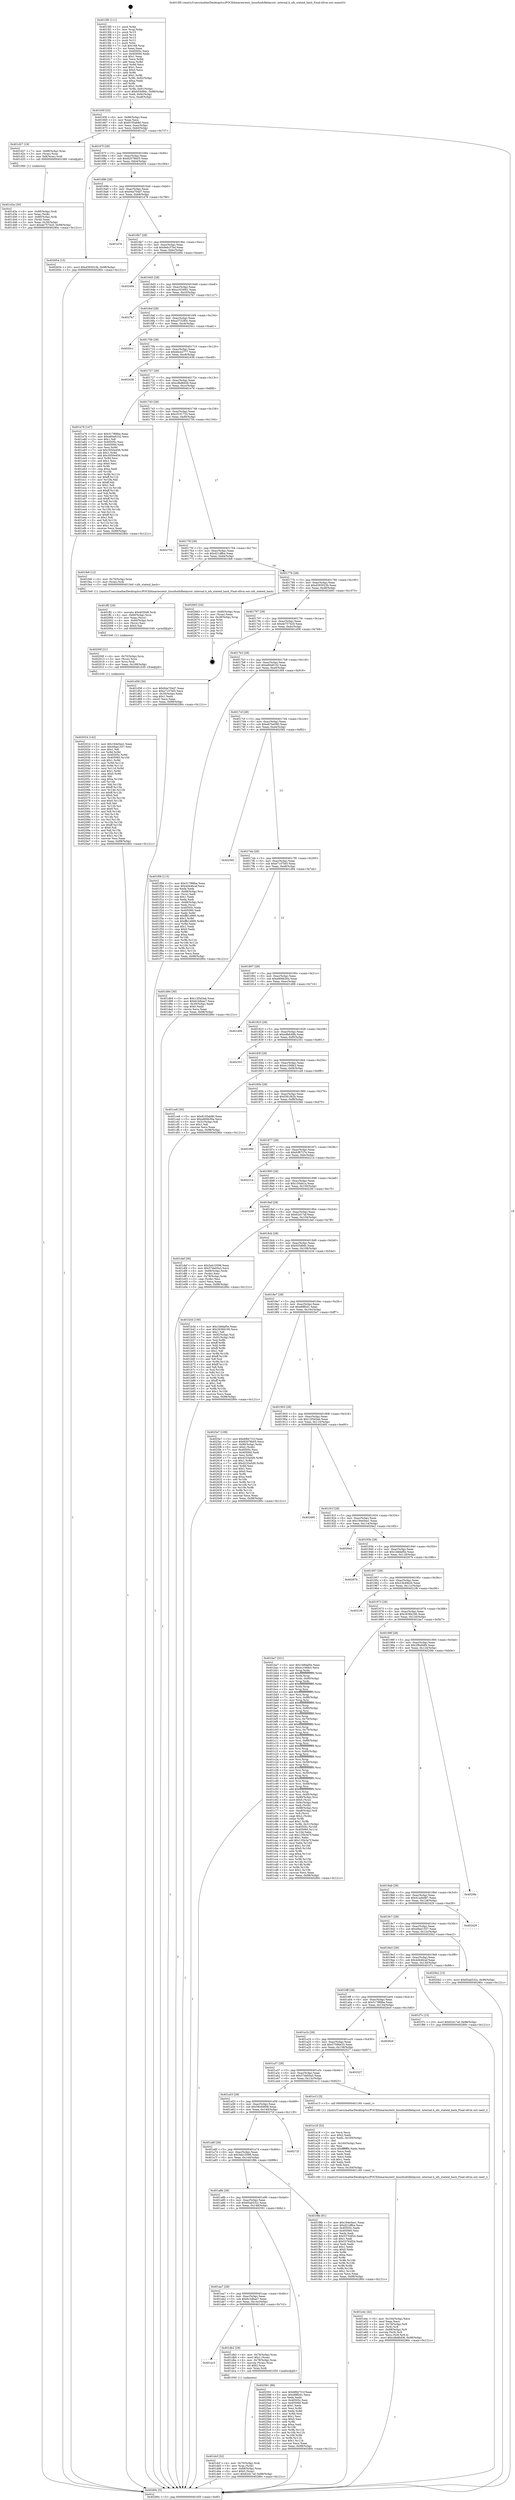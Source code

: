 digraph "0x4015f0" {
  label = "0x4015f0 (/mnt/c/Users/mathe/Desktop/tcc/POCII/binaries/extr_linuxfsnfsfilelayout..internal.h_nfs_stateid_hash_Final-ollvm.out::main(0))"
  labelloc = "t"
  node[shape=record]

  Entry [label="",width=0.3,height=0.3,shape=circle,fillcolor=black,style=filled]
  "0x40165f" [label="{
     0x40165f [32]\l
     | [instrs]\l
     &nbsp;&nbsp;0x40165f \<+6\>: mov -0x98(%rbp),%eax\l
     &nbsp;&nbsp;0x401665 \<+2\>: mov %eax,%ecx\l
     &nbsp;&nbsp;0x401667 \<+6\>: sub $0x8105ab80,%ecx\l
     &nbsp;&nbsp;0x40166d \<+6\>: mov %eax,-0xac(%rbp)\l
     &nbsp;&nbsp;0x401673 \<+6\>: mov %ecx,-0xb0(%rbp)\l
     &nbsp;&nbsp;0x401679 \<+6\>: je 0000000000401d27 \<main+0x737\>\l
  }"]
  "0x401d27" [label="{
     0x401d27 [19]\l
     | [instrs]\l
     &nbsp;&nbsp;0x401d27 \<+7\>: mov -0x88(%rbp),%rax\l
     &nbsp;&nbsp;0x401d2e \<+3\>: mov (%rax),%rax\l
     &nbsp;&nbsp;0x401d31 \<+4\>: mov 0x8(%rax),%rdi\l
     &nbsp;&nbsp;0x401d35 \<+5\>: call 0000000000401060 \<atoi@plt\>\l
     | [calls]\l
     &nbsp;&nbsp;0x401060 \{1\} (unknown)\l
  }"]
  "0x40167f" [label="{
     0x40167f [28]\l
     | [instrs]\l
     &nbsp;&nbsp;0x40167f \<+5\>: jmp 0000000000401684 \<main+0x94\>\l
     &nbsp;&nbsp;0x401684 \<+6\>: mov -0xac(%rbp),%eax\l
     &nbsp;&nbsp;0x40168a \<+5\>: sub $0x82076b05,%eax\l
     &nbsp;&nbsp;0x40168f \<+6\>: mov %eax,-0xb4(%rbp)\l
     &nbsp;&nbsp;0x401695 \<+6\>: je 0000000000402654 \<main+0x1064\>\l
  }"]
  Exit [label="",width=0.3,height=0.3,shape=circle,fillcolor=black,style=filled,peripheries=2]
  "0x402654" [label="{
     0x402654 [15]\l
     | [instrs]\l
     &nbsp;&nbsp;0x402654 \<+10\>: movl $0xd393023b,-0x98(%rbp)\l
     &nbsp;&nbsp;0x40265e \<+5\>: jmp 000000000040280c \<main+0x121c\>\l
  }"]
  "0x40169b" [label="{
     0x40169b [28]\l
     | [instrs]\l
     &nbsp;&nbsp;0x40169b \<+5\>: jmp 00000000004016a0 \<main+0xb0\>\l
     &nbsp;&nbsp;0x4016a0 \<+6\>: mov -0xac(%rbp),%eax\l
     &nbsp;&nbsp;0x4016a6 \<+5\>: sub $0x94a704d7,%eax\l
     &nbsp;&nbsp;0x4016ab \<+6\>: mov %eax,-0xb8(%rbp)\l
     &nbsp;&nbsp;0x4016b1 \<+6\>: je 0000000000401d76 \<main+0x786\>\l
  }"]
  "0x402024" [label="{
     0x402024 [142]\l
     | [instrs]\l
     &nbsp;&nbsp;0x402024 \<+5\>: mov $0x194e5ee1,%eax\l
     &nbsp;&nbsp;0x402029 \<+5\>: mov $0x49ae1557,%esi\l
     &nbsp;&nbsp;0x40202e \<+2\>: mov $0x1,%dl\l
     &nbsp;&nbsp;0x402030 \<+3\>: xor %r8d,%r8d\l
     &nbsp;&nbsp;0x402033 \<+8\>: mov 0x40505c,%r9d\l
     &nbsp;&nbsp;0x40203b \<+8\>: mov 0x405060,%r10d\l
     &nbsp;&nbsp;0x402043 \<+4\>: sub $0x1,%r8d\l
     &nbsp;&nbsp;0x402047 \<+3\>: mov %r9d,%r11d\l
     &nbsp;&nbsp;0x40204a \<+3\>: add %r8d,%r11d\l
     &nbsp;&nbsp;0x40204d \<+4\>: imul %r11d,%r9d\l
     &nbsp;&nbsp;0x402051 \<+4\>: and $0x1,%r9d\l
     &nbsp;&nbsp;0x402055 \<+4\>: cmp $0x0,%r9d\l
     &nbsp;&nbsp;0x402059 \<+3\>: sete %bl\l
     &nbsp;&nbsp;0x40205c \<+4\>: cmp $0xa,%r10d\l
     &nbsp;&nbsp;0x402060 \<+4\>: setl %r14b\l
     &nbsp;&nbsp;0x402064 \<+3\>: mov %bl,%r15b\l
     &nbsp;&nbsp;0x402067 \<+4\>: xor $0xff,%r15b\l
     &nbsp;&nbsp;0x40206b \<+3\>: mov %r14b,%r12b\l
     &nbsp;&nbsp;0x40206e \<+4\>: xor $0xff,%r12b\l
     &nbsp;&nbsp;0x402072 \<+3\>: xor $0x0,%dl\l
     &nbsp;&nbsp;0x402075 \<+3\>: mov %r15b,%r13b\l
     &nbsp;&nbsp;0x402078 \<+4\>: and $0x0,%r13b\l
     &nbsp;&nbsp;0x40207c \<+2\>: and %dl,%bl\l
     &nbsp;&nbsp;0x40207e \<+3\>: mov %r12b,%cl\l
     &nbsp;&nbsp;0x402081 \<+3\>: and $0x0,%cl\l
     &nbsp;&nbsp;0x402084 \<+3\>: and %dl,%r14b\l
     &nbsp;&nbsp;0x402087 \<+3\>: or %bl,%r13b\l
     &nbsp;&nbsp;0x40208a \<+3\>: or %r14b,%cl\l
     &nbsp;&nbsp;0x40208d \<+3\>: xor %cl,%r13b\l
     &nbsp;&nbsp;0x402090 \<+3\>: or %r12b,%r15b\l
     &nbsp;&nbsp;0x402093 \<+4\>: xor $0xff,%r15b\l
     &nbsp;&nbsp;0x402097 \<+3\>: or $0x0,%dl\l
     &nbsp;&nbsp;0x40209a \<+3\>: and %dl,%r15b\l
     &nbsp;&nbsp;0x40209d \<+3\>: or %r15b,%r13b\l
     &nbsp;&nbsp;0x4020a0 \<+4\>: test $0x1,%r13b\l
     &nbsp;&nbsp;0x4020a4 \<+3\>: cmovne %esi,%eax\l
     &nbsp;&nbsp;0x4020a7 \<+6\>: mov %eax,-0x98(%rbp)\l
     &nbsp;&nbsp;0x4020ad \<+5\>: jmp 000000000040280c \<main+0x121c\>\l
  }"]
  "0x401d76" [label="{
     0x401d76\l
  }", style=dashed]
  "0x4016b7" [label="{
     0x4016b7 [28]\l
     | [instrs]\l
     &nbsp;&nbsp;0x4016b7 \<+5\>: jmp 00000000004016bc \<main+0xcc\>\l
     &nbsp;&nbsp;0x4016bc \<+6\>: mov -0xac(%rbp),%eax\l
     &nbsp;&nbsp;0x4016c2 \<+5\>: sub $0x9efc37bd,%eax\l
     &nbsp;&nbsp;0x4016c7 \<+6\>: mov %eax,-0xbc(%rbp)\l
     &nbsp;&nbsp;0x4016cd \<+6\>: je 0000000000402494 \<main+0xea4\>\l
  }"]
  "0x40200f" [label="{
     0x40200f [21]\l
     | [instrs]\l
     &nbsp;&nbsp;0x40200f \<+4\>: mov -0x70(%rbp),%rcx\l
     &nbsp;&nbsp;0x402013 \<+3\>: mov (%rcx),%rcx\l
     &nbsp;&nbsp;0x402016 \<+3\>: mov %rcx,%rdi\l
     &nbsp;&nbsp;0x402019 \<+6\>: mov %eax,-0x168(%rbp)\l
     &nbsp;&nbsp;0x40201f \<+5\>: call 0000000000401030 \<free@plt\>\l
     | [calls]\l
     &nbsp;&nbsp;0x401030 \{1\} (unknown)\l
  }"]
  "0x402494" [label="{
     0x402494\l
  }", style=dashed]
  "0x4016d3" [label="{
     0x4016d3 [28]\l
     | [instrs]\l
     &nbsp;&nbsp;0x4016d3 \<+5\>: jmp 00000000004016d8 \<main+0xe8\>\l
     &nbsp;&nbsp;0x4016d8 \<+6\>: mov -0xac(%rbp),%eax\l
     &nbsp;&nbsp;0x4016de \<+5\>: sub $0xa1634fd1,%eax\l
     &nbsp;&nbsp;0x4016e3 \<+6\>: mov %eax,-0xc0(%rbp)\l
     &nbsp;&nbsp;0x4016e9 \<+6\>: je 00000000004027b7 \<main+0x11c7\>\l
  }"]
  "0x401ff2" [label="{
     0x401ff2 [29]\l
     | [instrs]\l
     &nbsp;&nbsp;0x401ff2 \<+10\>: movabs $0x4030d6,%rdi\l
     &nbsp;&nbsp;0x401ffc \<+4\>: mov -0x60(%rbp),%rcx\l
     &nbsp;&nbsp;0x402000 \<+2\>: mov %eax,(%rcx)\l
     &nbsp;&nbsp;0x402002 \<+4\>: mov -0x60(%rbp),%rcx\l
     &nbsp;&nbsp;0x402006 \<+2\>: mov (%rcx),%esi\l
     &nbsp;&nbsp;0x402008 \<+2\>: mov $0x0,%al\l
     &nbsp;&nbsp;0x40200a \<+5\>: call 0000000000401040 \<printf@plt\>\l
     | [calls]\l
     &nbsp;&nbsp;0x401040 \{1\} (unknown)\l
  }"]
  "0x4027b7" [label="{
     0x4027b7\l
  }", style=dashed]
  "0x4016ef" [label="{
     0x4016ef [28]\l
     | [instrs]\l
     &nbsp;&nbsp;0x4016ef \<+5\>: jmp 00000000004016f4 \<main+0x104\>\l
     &nbsp;&nbsp;0x4016f4 \<+6\>: mov -0xac(%rbp),%eax\l
     &nbsp;&nbsp;0x4016fa \<+5\>: sub $0xa372285c,%eax\l
     &nbsp;&nbsp;0x4016ff \<+6\>: mov %eax,-0xc4(%rbp)\l
     &nbsp;&nbsp;0x401705 \<+6\>: je 00000000004020c1 \<main+0xad1\>\l
  }"]
  "0x401e4c" [label="{
     0x401e4c [42]\l
     | [instrs]\l
     &nbsp;&nbsp;0x401e4c \<+6\>: mov -0x164(%rbp),%ecx\l
     &nbsp;&nbsp;0x401e52 \<+3\>: imul %eax,%ecx\l
     &nbsp;&nbsp;0x401e55 \<+4\>: mov -0x70(%rbp),%r8\l
     &nbsp;&nbsp;0x401e59 \<+3\>: mov (%r8),%r8\l
     &nbsp;&nbsp;0x401e5c \<+4\>: mov -0x68(%rbp),%r9\l
     &nbsp;&nbsp;0x401e60 \<+3\>: movslq (%r9),%r9\l
     &nbsp;&nbsp;0x401e63 \<+4\>: mov %ecx,(%r8,%r9,4)\l
     &nbsp;&nbsp;0x401e67 \<+10\>: movl $0xcdbd6d36,-0x98(%rbp)\l
     &nbsp;&nbsp;0x401e71 \<+5\>: jmp 000000000040280c \<main+0x121c\>\l
  }"]
  "0x4020c1" [label="{
     0x4020c1\l
  }", style=dashed]
  "0x40170b" [label="{
     0x40170b [28]\l
     | [instrs]\l
     &nbsp;&nbsp;0x40170b \<+5\>: jmp 0000000000401710 \<main+0x120\>\l
     &nbsp;&nbsp;0x401710 \<+6\>: mov -0xac(%rbp),%eax\l
     &nbsp;&nbsp;0x401716 \<+5\>: sub $0xbbce2777,%eax\l
     &nbsp;&nbsp;0x40171b \<+6\>: mov %eax,-0xc8(%rbp)\l
     &nbsp;&nbsp;0x401721 \<+6\>: je 0000000000402438 \<main+0xe48\>\l
  }"]
  "0x401e18" [label="{
     0x401e18 [52]\l
     | [instrs]\l
     &nbsp;&nbsp;0x401e18 \<+2\>: xor %ecx,%ecx\l
     &nbsp;&nbsp;0x401e1a \<+5\>: mov $0x2,%edx\l
     &nbsp;&nbsp;0x401e1f \<+6\>: mov %edx,-0x160(%rbp)\l
     &nbsp;&nbsp;0x401e25 \<+1\>: cltd\l
     &nbsp;&nbsp;0x401e26 \<+6\>: mov -0x160(%rbp),%esi\l
     &nbsp;&nbsp;0x401e2c \<+2\>: idiv %esi\l
     &nbsp;&nbsp;0x401e2e \<+6\>: imul $0xfffffffe,%edx,%edx\l
     &nbsp;&nbsp;0x401e34 \<+2\>: mov %ecx,%edi\l
     &nbsp;&nbsp;0x401e36 \<+2\>: sub %edx,%edi\l
     &nbsp;&nbsp;0x401e38 \<+2\>: mov %ecx,%edx\l
     &nbsp;&nbsp;0x401e3a \<+3\>: sub $0x1,%edx\l
     &nbsp;&nbsp;0x401e3d \<+2\>: add %edx,%edi\l
     &nbsp;&nbsp;0x401e3f \<+2\>: sub %edi,%ecx\l
     &nbsp;&nbsp;0x401e41 \<+6\>: mov %ecx,-0x164(%rbp)\l
     &nbsp;&nbsp;0x401e47 \<+5\>: call 0000000000401160 \<next_i\>\l
     | [calls]\l
     &nbsp;&nbsp;0x401160 \{1\} (/mnt/c/Users/mathe/Desktop/tcc/POCII/binaries/extr_linuxfsnfsfilelayout..internal.h_nfs_stateid_hash_Final-ollvm.out::next_i)\l
  }"]
  "0x402438" [label="{
     0x402438\l
  }", style=dashed]
  "0x401727" [label="{
     0x401727 [28]\l
     | [instrs]\l
     &nbsp;&nbsp;0x401727 \<+5\>: jmp 000000000040172c \<main+0x13c\>\l
     &nbsp;&nbsp;0x40172c \<+6\>: mov -0xac(%rbp),%eax\l
     &nbsp;&nbsp;0x401732 \<+5\>: sub $0xcdbd6d36,%eax\l
     &nbsp;&nbsp;0x401737 \<+6\>: mov %eax,-0xcc(%rbp)\l
     &nbsp;&nbsp;0x40173d \<+6\>: je 0000000000401e76 \<main+0x886\>\l
  }"]
  "0x401dcf" [label="{
     0x401dcf [32]\l
     | [instrs]\l
     &nbsp;&nbsp;0x401dcf \<+4\>: mov -0x70(%rbp),%rdi\l
     &nbsp;&nbsp;0x401dd3 \<+3\>: mov %rax,(%rdi)\l
     &nbsp;&nbsp;0x401dd6 \<+4\>: mov -0x68(%rbp),%rax\l
     &nbsp;&nbsp;0x401dda \<+6\>: movl $0x0,(%rax)\l
     &nbsp;&nbsp;0x401de0 \<+10\>: movl $0x62d17af,-0x98(%rbp)\l
     &nbsp;&nbsp;0x401dea \<+5\>: jmp 000000000040280c \<main+0x121c\>\l
  }"]
  "0x401e76" [label="{
     0x401e76 [147]\l
     | [instrs]\l
     &nbsp;&nbsp;0x401e76 \<+5\>: mov $0x517f88be,%eax\l
     &nbsp;&nbsp;0x401e7b \<+5\>: mov $0xe60a8102,%ecx\l
     &nbsp;&nbsp;0x401e80 \<+2\>: mov $0x1,%dl\l
     &nbsp;&nbsp;0x401e82 \<+7\>: mov 0x40505c,%esi\l
     &nbsp;&nbsp;0x401e89 \<+7\>: mov 0x405060,%edi\l
     &nbsp;&nbsp;0x401e90 \<+3\>: mov %esi,%r8d\l
     &nbsp;&nbsp;0x401e93 \<+7\>: sub $0x3050e456,%r8d\l
     &nbsp;&nbsp;0x401e9a \<+4\>: sub $0x1,%r8d\l
     &nbsp;&nbsp;0x401e9e \<+7\>: add $0x3050e456,%r8d\l
     &nbsp;&nbsp;0x401ea5 \<+4\>: imul %r8d,%esi\l
     &nbsp;&nbsp;0x401ea9 \<+3\>: and $0x1,%esi\l
     &nbsp;&nbsp;0x401eac \<+3\>: cmp $0x0,%esi\l
     &nbsp;&nbsp;0x401eaf \<+4\>: sete %r9b\l
     &nbsp;&nbsp;0x401eb3 \<+3\>: cmp $0xa,%edi\l
     &nbsp;&nbsp;0x401eb6 \<+4\>: setl %r10b\l
     &nbsp;&nbsp;0x401eba \<+3\>: mov %r9b,%r11b\l
     &nbsp;&nbsp;0x401ebd \<+4\>: xor $0xff,%r11b\l
     &nbsp;&nbsp;0x401ec1 \<+3\>: mov %r10b,%bl\l
     &nbsp;&nbsp;0x401ec4 \<+3\>: xor $0xff,%bl\l
     &nbsp;&nbsp;0x401ec7 \<+3\>: xor $0x1,%dl\l
     &nbsp;&nbsp;0x401eca \<+3\>: mov %r11b,%r14b\l
     &nbsp;&nbsp;0x401ecd \<+4\>: and $0xff,%r14b\l
     &nbsp;&nbsp;0x401ed1 \<+3\>: and %dl,%r9b\l
     &nbsp;&nbsp;0x401ed4 \<+3\>: mov %bl,%r15b\l
     &nbsp;&nbsp;0x401ed7 \<+4\>: and $0xff,%r15b\l
     &nbsp;&nbsp;0x401edb \<+3\>: and %dl,%r10b\l
     &nbsp;&nbsp;0x401ede \<+3\>: or %r9b,%r14b\l
     &nbsp;&nbsp;0x401ee1 \<+3\>: or %r10b,%r15b\l
     &nbsp;&nbsp;0x401ee4 \<+3\>: xor %r15b,%r14b\l
     &nbsp;&nbsp;0x401ee7 \<+3\>: or %bl,%r11b\l
     &nbsp;&nbsp;0x401eea \<+4\>: xor $0xff,%r11b\l
     &nbsp;&nbsp;0x401eee \<+3\>: or $0x1,%dl\l
     &nbsp;&nbsp;0x401ef1 \<+3\>: and %dl,%r11b\l
     &nbsp;&nbsp;0x401ef4 \<+3\>: or %r11b,%r14b\l
     &nbsp;&nbsp;0x401ef7 \<+4\>: test $0x1,%r14b\l
     &nbsp;&nbsp;0x401efb \<+3\>: cmovne %ecx,%eax\l
     &nbsp;&nbsp;0x401efe \<+6\>: mov %eax,-0x98(%rbp)\l
     &nbsp;&nbsp;0x401f04 \<+5\>: jmp 000000000040280c \<main+0x121c\>\l
  }"]
  "0x401743" [label="{
     0x401743 [28]\l
     | [instrs]\l
     &nbsp;&nbsp;0x401743 \<+5\>: jmp 0000000000401748 \<main+0x158\>\l
     &nbsp;&nbsp;0x401748 \<+6\>: mov -0xac(%rbp),%eax\l
     &nbsp;&nbsp;0x40174e \<+5\>: sub $0xcf191733,%eax\l
     &nbsp;&nbsp;0x401753 \<+6\>: mov %eax,-0xd0(%rbp)\l
     &nbsp;&nbsp;0x401759 \<+6\>: je 0000000000402754 \<main+0x1164\>\l
  }"]
  "0x401ac3" [label="{
     0x401ac3\l
  }", style=dashed]
  "0x402754" [label="{
     0x402754\l
  }", style=dashed]
  "0x40175f" [label="{
     0x40175f [28]\l
     | [instrs]\l
     &nbsp;&nbsp;0x40175f \<+5\>: jmp 0000000000401764 \<main+0x174\>\l
     &nbsp;&nbsp;0x401764 \<+6\>: mov -0xac(%rbp),%eax\l
     &nbsp;&nbsp;0x40176a \<+5\>: sub $0xd21dffce,%eax\l
     &nbsp;&nbsp;0x40176f \<+6\>: mov %eax,-0xd4(%rbp)\l
     &nbsp;&nbsp;0x401775 \<+6\>: je 0000000000401fe6 \<main+0x9f6\>\l
  }"]
  "0x401db2" [label="{
     0x401db2 [29]\l
     | [instrs]\l
     &nbsp;&nbsp;0x401db2 \<+4\>: mov -0x78(%rbp),%rax\l
     &nbsp;&nbsp;0x401db6 \<+6\>: movl $0x1,(%rax)\l
     &nbsp;&nbsp;0x401dbc \<+4\>: mov -0x78(%rbp),%rax\l
     &nbsp;&nbsp;0x401dc0 \<+3\>: movslq (%rax),%rax\l
     &nbsp;&nbsp;0x401dc3 \<+4\>: shl $0x2,%rax\l
     &nbsp;&nbsp;0x401dc7 \<+3\>: mov %rax,%rdi\l
     &nbsp;&nbsp;0x401dca \<+5\>: call 0000000000401050 \<malloc@plt\>\l
     | [calls]\l
     &nbsp;&nbsp;0x401050 \{1\} (unknown)\l
  }"]
  "0x401fe6" [label="{
     0x401fe6 [12]\l
     | [instrs]\l
     &nbsp;&nbsp;0x401fe6 \<+4\>: mov -0x70(%rbp),%rax\l
     &nbsp;&nbsp;0x401fea \<+3\>: mov (%rax),%rdi\l
     &nbsp;&nbsp;0x401fed \<+5\>: call 00000000004015e0 \<nfs_stateid_hash\>\l
     | [calls]\l
     &nbsp;&nbsp;0x4015e0 \{1\} (/mnt/c/Users/mathe/Desktop/tcc/POCII/binaries/extr_linuxfsnfsfilelayout..internal.h_nfs_stateid_hash_Final-ollvm.out::nfs_stateid_hash)\l
  }"]
  "0x40177b" [label="{
     0x40177b [28]\l
     | [instrs]\l
     &nbsp;&nbsp;0x40177b \<+5\>: jmp 0000000000401780 \<main+0x190\>\l
     &nbsp;&nbsp;0x401780 \<+6\>: mov -0xac(%rbp),%eax\l
     &nbsp;&nbsp;0x401786 \<+5\>: sub $0xd393023b,%eax\l
     &nbsp;&nbsp;0x40178b \<+6\>: mov %eax,-0xd8(%rbp)\l
     &nbsp;&nbsp;0x401791 \<+6\>: je 0000000000402663 \<main+0x1073\>\l
  }"]
  "0x401aa7" [label="{
     0x401aa7 [28]\l
     | [instrs]\l
     &nbsp;&nbsp;0x401aa7 \<+5\>: jmp 0000000000401aac \<main+0x4bc\>\l
     &nbsp;&nbsp;0x401aac \<+6\>: mov -0xac(%rbp),%eax\l
     &nbsp;&nbsp;0x401ab2 \<+5\>: sub $0x6c3dbae7,%eax\l
     &nbsp;&nbsp;0x401ab7 \<+6\>: mov %eax,-0x14c(%rbp)\l
     &nbsp;&nbsp;0x401abd \<+6\>: je 0000000000401db2 \<main+0x7c2\>\l
  }"]
  "0x402663" [label="{
     0x402663 [24]\l
     | [instrs]\l
     &nbsp;&nbsp;0x402663 \<+7\>: mov -0x90(%rbp),%rax\l
     &nbsp;&nbsp;0x40266a \<+2\>: mov (%rax),%eax\l
     &nbsp;&nbsp;0x40266c \<+4\>: lea -0x28(%rbp),%rsp\l
     &nbsp;&nbsp;0x402670 \<+1\>: pop %rbx\l
     &nbsp;&nbsp;0x402671 \<+2\>: pop %r12\l
     &nbsp;&nbsp;0x402673 \<+2\>: pop %r13\l
     &nbsp;&nbsp;0x402675 \<+2\>: pop %r14\l
     &nbsp;&nbsp;0x402677 \<+2\>: pop %r15\l
     &nbsp;&nbsp;0x402679 \<+1\>: pop %rbp\l
     &nbsp;&nbsp;0x40267a \<+1\>: ret\l
  }"]
  "0x401797" [label="{
     0x401797 [28]\l
     | [instrs]\l
     &nbsp;&nbsp;0x401797 \<+5\>: jmp 000000000040179c \<main+0x1ac\>\l
     &nbsp;&nbsp;0x40179c \<+6\>: mov -0xac(%rbp),%eax\l
     &nbsp;&nbsp;0x4017a2 \<+5\>: sub $0xde757420,%eax\l
     &nbsp;&nbsp;0x4017a7 \<+6\>: mov %eax,-0xdc(%rbp)\l
     &nbsp;&nbsp;0x4017ad \<+6\>: je 0000000000401d58 \<main+0x768\>\l
  }"]
  "0x402591" [label="{
     0x402591 [86]\l
     | [instrs]\l
     &nbsp;&nbsp;0x402591 \<+5\>: mov $0x6f84731f,%eax\l
     &nbsp;&nbsp;0x402596 \<+5\>: mov $0xd6ff2d1,%ecx\l
     &nbsp;&nbsp;0x40259b \<+2\>: xor %edx,%edx\l
     &nbsp;&nbsp;0x40259d \<+7\>: mov 0x40505c,%esi\l
     &nbsp;&nbsp;0x4025a4 \<+7\>: mov 0x405060,%edi\l
     &nbsp;&nbsp;0x4025ab \<+3\>: sub $0x1,%edx\l
     &nbsp;&nbsp;0x4025ae \<+3\>: mov %esi,%r8d\l
     &nbsp;&nbsp;0x4025b1 \<+3\>: add %edx,%r8d\l
     &nbsp;&nbsp;0x4025b4 \<+4\>: imul %r8d,%esi\l
     &nbsp;&nbsp;0x4025b8 \<+3\>: and $0x1,%esi\l
     &nbsp;&nbsp;0x4025bb \<+3\>: cmp $0x0,%esi\l
     &nbsp;&nbsp;0x4025be \<+4\>: sete %r9b\l
     &nbsp;&nbsp;0x4025c2 \<+3\>: cmp $0xa,%edi\l
     &nbsp;&nbsp;0x4025c5 \<+4\>: setl %r10b\l
     &nbsp;&nbsp;0x4025c9 \<+3\>: mov %r9b,%r11b\l
     &nbsp;&nbsp;0x4025cc \<+3\>: and %r10b,%r11b\l
     &nbsp;&nbsp;0x4025cf \<+3\>: xor %r10b,%r9b\l
     &nbsp;&nbsp;0x4025d2 \<+3\>: or %r9b,%r11b\l
     &nbsp;&nbsp;0x4025d5 \<+4\>: test $0x1,%r11b\l
     &nbsp;&nbsp;0x4025d9 \<+3\>: cmovne %ecx,%eax\l
     &nbsp;&nbsp;0x4025dc \<+6\>: mov %eax,-0x98(%rbp)\l
     &nbsp;&nbsp;0x4025e2 \<+5\>: jmp 000000000040280c \<main+0x121c\>\l
  }"]
  "0x401d58" [label="{
     0x401d58 [30]\l
     | [instrs]\l
     &nbsp;&nbsp;0x401d58 \<+5\>: mov $0x94a704d7,%eax\l
     &nbsp;&nbsp;0x401d5d \<+5\>: mov $0xe7107bf3,%ecx\l
     &nbsp;&nbsp;0x401d62 \<+3\>: mov -0x30(%rbp),%edx\l
     &nbsp;&nbsp;0x401d65 \<+3\>: cmp $0x1,%edx\l
     &nbsp;&nbsp;0x401d68 \<+3\>: cmovl %ecx,%eax\l
     &nbsp;&nbsp;0x401d6b \<+6\>: mov %eax,-0x98(%rbp)\l
     &nbsp;&nbsp;0x401d71 \<+5\>: jmp 000000000040280c \<main+0x121c\>\l
  }"]
  "0x4017b3" [label="{
     0x4017b3 [28]\l
     | [instrs]\l
     &nbsp;&nbsp;0x4017b3 \<+5\>: jmp 00000000004017b8 \<main+0x1c8\>\l
     &nbsp;&nbsp;0x4017b8 \<+6\>: mov -0xac(%rbp),%eax\l
     &nbsp;&nbsp;0x4017be \<+5\>: sub $0xe60a8102,%eax\l
     &nbsp;&nbsp;0x4017c3 \<+6\>: mov %eax,-0xe0(%rbp)\l
     &nbsp;&nbsp;0x4017c9 \<+6\>: je 0000000000401f09 \<main+0x919\>\l
  }"]
  "0x401a8b" [label="{
     0x401a8b [28]\l
     | [instrs]\l
     &nbsp;&nbsp;0x401a8b \<+5\>: jmp 0000000000401a90 \<main+0x4a0\>\l
     &nbsp;&nbsp;0x401a90 \<+6\>: mov -0xac(%rbp),%eax\l
     &nbsp;&nbsp;0x401a96 \<+5\>: sub $0x65ab532c,%eax\l
     &nbsp;&nbsp;0x401a9b \<+6\>: mov %eax,-0x148(%rbp)\l
     &nbsp;&nbsp;0x401aa1 \<+6\>: je 0000000000402591 \<main+0xfa1\>\l
  }"]
  "0x401f09" [label="{
     0x401f09 [115]\l
     | [instrs]\l
     &nbsp;&nbsp;0x401f09 \<+5\>: mov $0x517f88be,%eax\l
     &nbsp;&nbsp;0x401f0e \<+5\>: mov $0x4d446caf,%ecx\l
     &nbsp;&nbsp;0x401f13 \<+2\>: xor %edx,%edx\l
     &nbsp;&nbsp;0x401f15 \<+4\>: mov -0x68(%rbp),%rsi\l
     &nbsp;&nbsp;0x401f19 \<+2\>: mov (%rsi),%edi\l
     &nbsp;&nbsp;0x401f1b \<+3\>: sub $0x1,%edx\l
     &nbsp;&nbsp;0x401f1e \<+2\>: sub %edx,%edi\l
     &nbsp;&nbsp;0x401f20 \<+4\>: mov -0x68(%rbp),%rsi\l
     &nbsp;&nbsp;0x401f24 \<+2\>: mov %edi,(%rsi)\l
     &nbsp;&nbsp;0x401f26 \<+7\>: mov 0x40505c,%edx\l
     &nbsp;&nbsp;0x401f2d \<+7\>: mov 0x405060,%edi\l
     &nbsp;&nbsp;0x401f34 \<+3\>: mov %edx,%r8d\l
     &nbsp;&nbsp;0x401f37 \<+7\>: add $0xffb1d995,%r8d\l
     &nbsp;&nbsp;0x401f3e \<+4\>: sub $0x1,%r8d\l
     &nbsp;&nbsp;0x401f42 \<+7\>: sub $0xffb1d995,%r8d\l
     &nbsp;&nbsp;0x401f49 \<+4\>: imul %r8d,%edx\l
     &nbsp;&nbsp;0x401f4d \<+3\>: and $0x1,%edx\l
     &nbsp;&nbsp;0x401f50 \<+3\>: cmp $0x0,%edx\l
     &nbsp;&nbsp;0x401f53 \<+4\>: sete %r9b\l
     &nbsp;&nbsp;0x401f57 \<+3\>: cmp $0xa,%edi\l
     &nbsp;&nbsp;0x401f5a \<+4\>: setl %r10b\l
     &nbsp;&nbsp;0x401f5e \<+3\>: mov %r9b,%r11b\l
     &nbsp;&nbsp;0x401f61 \<+3\>: and %r10b,%r11b\l
     &nbsp;&nbsp;0x401f64 \<+3\>: xor %r10b,%r9b\l
     &nbsp;&nbsp;0x401f67 \<+3\>: or %r9b,%r11b\l
     &nbsp;&nbsp;0x401f6a \<+4\>: test $0x1,%r11b\l
     &nbsp;&nbsp;0x401f6e \<+3\>: cmovne %ecx,%eax\l
     &nbsp;&nbsp;0x401f71 \<+6\>: mov %eax,-0x98(%rbp)\l
     &nbsp;&nbsp;0x401f77 \<+5\>: jmp 000000000040280c \<main+0x121c\>\l
  }"]
  "0x4017cf" [label="{
     0x4017cf [28]\l
     | [instrs]\l
     &nbsp;&nbsp;0x4017cf \<+5\>: jmp 00000000004017d4 \<main+0x1e4\>\l
     &nbsp;&nbsp;0x4017d4 \<+6\>: mov -0xac(%rbp),%eax\l
     &nbsp;&nbsp;0x4017da \<+5\>: sub $0xe67be090,%eax\l
     &nbsp;&nbsp;0x4017df \<+6\>: mov %eax,-0xe4(%rbp)\l
     &nbsp;&nbsp;0x4017e5 \<+6\>: je 0000000000402582 \<main+0xf92\>\l
  }"]
  "0x401f8b" [label="{
     0x401f8b [91]\l
     | [instrs]\l
     &nbsp;&nbsp;0x401f8b \<+5\>: mov $0x194e5ee1,%eax\l
     &nbsp;&nbsp;0x401f90 \<+5\>: mov $0xd21dffce,%ecx\l
     &nbsp;&nbsp;0x401f95 \<+7\>: mov 0x40505c,%edx\l
     &nbsp;&nbsp;0x401f9c \<+7\>: mov 0x405060,%esi\l
     &nbsp;&nbsp;0x401fa3 \<+2\>: mov %edx,%edi\l
     &nbsp;&nbsp;0x401fa5 \<+6\>: add $0x53764f24,%edi\l
     &nbsp;&nbsp;0x401fab \<+3\>: sub $0x1,%edi\l
     &nbsp;&nbsp;0x401fae \<+6\>: sub $0x53764f24,%edi\l
     &nbsp;&nbsp;0x401fb4 \<+3\>: imul %edi,%edx\l
     &nbsp;&nbsp;0x401fb7 \<+3\>: and $0x1,%edx\l
     &nbsp;&nbsp;0x401fba \<+3\>: cmp $0x0,%edx\l
     &nbsp;&nbsp;0x401fbd \<+4\>: sete %r8b\l
     &nbsp;&nbsp;0x401fc1 \<+3\>: cmp $0xa,%esi\l
     &nbsp;&nbsp;0x401fc4 \<+4\>: setl %r9b\l
     &nbsp;&nbsp;0x401fc8 \<+3\>: mov %r8b,%r10b\l
     &nbsp;&nbsp;0x401fcb \<+3\>: and %r9b,%r10b\l
     &nbsp;&nbsp;0x401fce \<+3\>: xor %r9b,%r8b\l
     &nbsp;&nbsp;0x401fd1 \<+3\>: or %r8b,%r10b\l
     &nbsp;&nbsp;0x401fd4 \<+4\>: test $0x1,%r10b\l
     &nbsp;&nbsp;0x401fd8 \<+3\>: cmovne %ecx,%eax\l
     &nbsp;&nbsp;0x401fdb \<+6\>: mov %eax,-0x98(%rbp)\l
     &nbsp;&nbsp;0x401fe1 \<+5\>: jmp 000000000040280c \<main+0x121c\>\l
  }"]
  "0x402582" [label="{
     0x402582\l
  }", style=dashed]
  "0x4017eb" [label="{
     0x4017eb [28]\l
     | [instrs]\l
     &nbsp;&nbsp;0x4017eb \<+5\>: jmp 00000000004017f0 \<main+0x200\>\l
     &nbsp;&nbsp;0x4017f0 \<+6\>: mov -0xac(%rbp),%eax\l
     &nbsp;&nbsp;0x4017f6 \<+5\>: sub $0xe7107bf3,%eax\l
     &nbsp;&nbsp;0x4017fb \<+6\>: mov %eax,-0xe8(%rbp)\l
     &nbsp;&nbsp;0x401801 \<+6\>: je 0000000000401d94 \<main+0x7a4\>\l
  }"]
  "0x401a6f" [label="{
     0x401a6f [28]\l
     | [instrs]\l
     &nbsp;&nbsp;0x401a6f \<+5\>: jmp 0000000000401a74 \<main+0x484\>\l
     &nbsp;&nbsp;0x401a74 \<+6\>: mov -0xac(%rbp),%eax\l
     &nbsp;&nbsp;0x401a7a \<+5\>: sub $0x5eb10596,%eax\l
     &nbsp;&nbsp;0x401a7f \<+6\>: mov %eax,-0x144(%rbp)\l
     &nbsp;&nbsp;0x401a85 \<+6\>: je 0000000000401f8b \<main+0x99b\>\l
  }"]
  "0x401d94" [label="{
     0x401d94 [30]\l
     | [instrs]\l
     &nbsp;&nbsp;0x401d94 \<+5\>: mov $0x12f3d3ab,%eax\l
     &nbsp;&nbsp;0x401d99 \<+5\>: mov $0x6c3dbae7,%ecx\l
     &nbsp;&nbsp;0x401d9e \<+3\>: mov -0x30(%rbp),%edx\l
     &nbsp;&nbsp;0x401da1 \<+3\>: cmp $0x0,%edx\l
     &nbsp;&nbsp;0x401da4 \<+3\>: cmove %ecx,%eax\l
     &nbsp;&nbsp;0x401da7 \<+6\>: mov %eax,-0x98(%rbp)\l
     &nbsp;&nbsp;0x401dad \<+5\>: jmp 000000000040280c \<main+0x121c\>\l
  }"]
  "0x401807" [label="{
     0x401807 [28]\l
     | [instrs]\l
     &nbsp;&nbsp;0x401807 \<+5\>: jmp 000000000040180c \<main+0x21c\>\l
     &nbsp;&nbsp;0x40180c \<+6\>: mov -0xac(%rbp),%eax\l
     &nbsp;&nbsp;0x401812 \<+5\>: sub $0xe806b30e,%eax\l
     &nbsp;&nbsp;0x401817 \<+6\>: mov %eax,-0xec(%rbp)\l
     &nbsp;&nbsp;0x40181d \<+6\>: je 0000000000401d06 \<main+0x716\>\l
  }"]
  "0x40272f" [label="{
     0x40272f\l
  }", style=dashed]
  "0x401d06" [label="{
     0x401d06\l
  }", style=dashed]
  "0x401823" [label="{
     0x401823 [28]\l
     | [instrs]\l
     &nbsp;&nbsp;0x401823 \<+5\>: jmp 0000000000401828 \<main+0x238\>\l
     &nbsp;&nbsp;0x401828 \<+6\>: mov -0xac(%rbp),%eax\l
     &nbsp;&nbsp;0x40182e \<+5\>: sub $0xe9bfc69b,%eax\l
     &nbsp;&nbsp;0x401833 \<+6\>: mov %eax,-0xf0(%rbp)\l
     &nbsp;&nbsp;0x401839 \<+6\>: je 0000000000402351 \<main+0xd61\>\l
  }"]
  "0x401a53" [label="{
     0x401a53 [28]\l
     | [instrs]\l
     &nbsp;&nbsp;0x401a53 \<+5\>: jmp 0000000000401a58 \<main+0x468\>\l
     &nbsp;&nbsp;0x401a58 \<+6\>: mov -0xac(%rbp),%eax\l
     &nbsp;&nbsp;0x401a5e \<+5\>: sub $0x58c64608,%eax\l
     &nbsp;&nbsp;0x401a63 \<+6\>: mov %eax,-0x140(%rbp)\l
     &nbsp;&nbsp;0x401a69 \<+6\>: je 000000000040272f \<main+0x113f\>\l
  }"]
  "0x402351" [label="{
     0x402351\l
  }", style=dashed]
  "0x40183f" [label="{
     0x40183f [28]\l
     | [instrs]\l
     &nbsp;&nbsp;0x40183f \<+5\>: jmp 0000000000401844 \<main+0x254\>\l
     &nbsp;&nbsp;0x401844 \<+6\>: mov -0xac(%rbp),%eax\l
     &nbsp;&nbsp;0x40184a \<+5\>: sub $0xec106fe3,%eax\l
     &nbsp;&nbsp;0x40184f \<+6\>: mov %eax,-0xf4(%rbp)\l
     &nbsp;&nbsp;0x401855 \<+6\>: je 0000000000401ce8 \<main+0x6f8\>\l
  }"]
  "0x401e13" [label="{
     0x401e13 [5]\l
     | [instrs]\l
     &nbsp;&nbsp;0x401e13 \<+5\>: call 0000000000401160 \<next_i\>\l
     | [calls]\l
     &nbsp;&nbsp;0x401160 \{1\} (/mnt/c/Users/mathe/Desktop/tcc/POCII/binaries/extr_linuxfsnfsfilelayout..internal.h_nfs_stateid_hash_Final-ollvm.out::next_i)\l
  }"]
  "0x401ce8" [label="{
     0x401ce8 [30]\l
     | [instrs]\l
     &nbsp;&nbsp;0x401ce8 \<+5\>: mov $0x8105ab80,%eax\l
     &nbsp;&nbsp;0x401ced \<+5\>: mov $0xe806b30e,%ecx\l
     &nbsp;&nbsp;0x401cf2 \<+3\>: mov -0x31(%rbp),%dl\l
     &nbsp;&nbsp;0x401cf5 \<+3\>: test $0x1,%dl\l
     &nbsp;&nbsp;0x401cf8 \<+3\>: cmovne %ecx,%eax\l
     &nbsp;&nbsp;0x401cfb \<+6\>: mov %eax,-0x98(%rbp)\l
     &nbsp;&nbsp;0x401d01 \<+5\>: jmp 000000000040280c \<main+0x121c\>\l
  }"]
  "0x40185b" [label="{
     0x40185b [28]\l
     | [instrs]\l
     &nbsp;&nbsp;0x40185b \<+5\>: jmp 0000000000401860 \<main+0x270\>\l
     &nbsp;&nbsp;0x401860 \<+6\>: mov -0xac(%rbp),%eax\l
     &nbsp;&nbsp;0x401866 \<+5\>: sub $0xf361f62b,%eax\l
     &nbsp;&nbsp;0x40186b \<+6\>: mov %eax,-0xf8(%rbp)\l
     &nbsp;&nbsp;0x401871 \<+6\>: je 0000000000402360 \<main+0xd70\>\l
  }"]
  "0x401a37" [label="{
     0x401a37 [28]\l
     | [instrs]\l
     &nbsp;&nbsp;0x401a37 \<+5\>: jmp 0000000000401a3c \<main+0x44c\>\l
     &nbsp;&nbsp;0x401a3c \<+6\>: mov -0xac(%rbp),%eax\l
     &nbsp;&nbsp;0x401a42 \<+5\>: sub $0x57da05a3,%eax\l
     &nbsp;&nbsp;0x401a47 \<+6\>: mov %eax,-0x13c(%rbp)\l
     &nbsp;&nbsp;0x401a4d \<+6\>: je 0000000000401e13 \<main+0x823\>\l
  }"]
  "0x402360" [label="{
     0x402360\l
  }", style=dashed]
  "0x401877" [label="{
     0x401877 [28]\l
     | [instrs]\l
     &nbsp;&nbsp;0x401877 \<+5\>: jmp 000000000040187c \<main+0x28c\>\l
     &nbsp;&nbsp;0x40187c \<+6\>: mov -0xac(%rbp),%eax\l
     &nbsp;&nbsp;0x401882 \<+5\>: sub $0xfcf8727e,%eax\l
     &nbsp;&nbsp;0x401887 \<+6\>: mov %eax,-0xfc(%rbp)\l
     &nbsp;&nbsp;0x40188d \<+6\>: je 0000000000402214 \<main+0xc24\>\l
  }"]
  "0x402527" [label="{
     0x402527\l
  }", style=dashed]
  "0x402214" [label="{
     0x402214\l
  }", style=dashed]
  "0x401893" [label="{
     0x401893 [28]\l
     | [instrs]\l
     &nbsp;&nbsp;0x401893 \<+5\>: jmp 0000000000401898 \<main+0x2a8\>\l
     &nbsp;&nbsp;0x401898 \<+6\>: mov -0xac(%rbp),%eax\l
     &nbsp;&nbsp;0x40189e \<+5\>: sub $0x150dd1a,%eax\l
     &nbsp;&nbsp;0x4018a3 \<+6\>: mov %eax,-0x100(%rbp)\l
     &nbsp;&nbsp;0x4018a9 \<+6\>: je 000000000040226f \<main+0xc7f\>\l
  }"]
  "0x401a1b" [label="{
     0x401a1b [28]\l
     | [instrs]\l
     &nbsp;&nbsp;0x401a1b \<+5\>: jmp 0000000000401a20 \<main+0x430\>\l
     &nbsp;&nbsp;0x401a20 \<+6\>: mov -0xac(%rbp),%eax\l
     &nbsp;&nbsp;0x401a26 \<+5\>: sub $0x57596e33,%eax\l
     &nbsp;&nbsp;0x401a2b \<+6\>: mov %eax,-0x138(%rbp)\l
     &nbsp;&nbsp;0x401a31 \<+6\>: je 0000000000402527 \<main+0xf37\>\l
  }"]
  "0x40226f" [label="{
     0x40226f\l
  }", style=dashed]
  "0x4018af" [label="{
     0x4018af [28]\l
     | [instrs]\l
     &nbsp;&nbsp;0x4018af \<+5\>: jmp 00000000004018b4 \<main+0x2c4\>\l
     &nbsp;&nbsp;0x4018b4 \<+6\>: mov -0xac(%rbp),%eax\l
     &nbsp;&nbsp;0x4018ba \<+5\>: sub $0x62d17af,%eax\l
     &nbsp;&nbsp;0x4018bf \<+6\>: mov %eax,-0x104(%rbp)\l
     &nbsp;&nbsp;0x4018c5 \<+6\>: je 0000000000401def \<main+0x7ff\>\l
  }"]
  "0x4026c0" [label="{
     0x4026c0\l
  }", style=dashed]
  "0x401def" [label="{
     0x401def [36]\l
     | [instrs]\l
     &nbsp;&nbsp;0x401def \<+5\>: mov $0x5eb10596,%eax\l
     &nbsp;&nbsp;0x401df4 \<+5\>: mov $0x57da05a3,%ecx\l
     &nbsp;&nbsp;0x401df9 \<+4\>: mov -0x68(%rbp),%rdx\l
     &nbsp;&nbsp;0x401dfd \<+2\>: mov (%rdx),%esi\l
     &nbsp;&nbsp;0x401dff \<+4\>: mov -0x78(%rbp),%rdx\l
     &nbsp;&nbsp;0x401e03 \<+2\>: cmp (%rdx),%esi\l
     &nbsp;&nbsp;0x401e05 \<+3\>: cmovl %ecx,%eax\l
     &nbsp;&nbsp;0x401e08 \<+6\>: mov %eax,-0x98(%rbp)\l
     &nbsp;&nbsp;0x401e0e \<+5\>: jmp 000000000040280c \<main+0x121c\>\l
  }"]
  "0x4018cb" [label="{
     0x4018cb [28]\l
     | [instrs]\l
     &nbsp;&nbsp;0x4018cb \<+5\>: jmp 00000000004018d0 \<main+0x2e0\>\l
     &nbsp;&nbsp;0x4018d0 \<+6\>: mov -0xac(%rbp),%eax\l
     &nbsp;&nbsp;0x4018d6 \<+5\>: sub $0x655d9dc,%eax\l
     &nbsp;&nbsp;0x4018db \<+6\>: mov %eax,-0x108(%rbp)\l
     &nbsp;&nbsp;0x4018e1 \<+6\>: je 0000000000401b3d \<main+0x54d\>\l
  }"]
  "0x4019ff" [label="{
     0x4019ff [28]\l
     | [instrs]\l
     &nbsp;&nbsp;0x4019ff \<+5\>: jmp 0000000000401a04 \<main+0x414\>\l
     &nbsp;&nbsp;0x401a04 \<+6\>: mov -0xac(%rbp),%eax\l
     &nbsp;&nbsp;0x401a0a \<+5\>: sub $0x517f88be,%eax\l
     &nbsp;&nbsp;0x401a0f \<+6\>: mov %eax,-0x134(%rbp)\l
     &nbsp;&nbsp;0x401a15 \<+6\>: je 00000000004026c0 \<main+0x10d0\>\l
  }"]
  "0x401b3d" [label="{
     0x401b3d [106]\l
     | [instrs]\l
     &nbsp;&nbsp;0x401b3d \<+5\>: mov $0x1b8daf5e,%eax\l
     &nbsp;&nbsp;0x401b42 \<+5\>: mov $0x26384190,%ecx\l
     &nbsp;&nbsp;0x401b47 \<+2\>: mov $0x1,%dl\l
     &nbsp;&nbsp;0x401b49 \<+7\>: mov -0x92(%rbp),%sil\l
     &nbsp;&nbsp;0x401b50 \<+7\>: mov -0x91(%rbp),%dil\l
     &nbsp;&nbsp;0x401b57 \<+3\>: mov %sil,%r8b\l
     &nbsp;&nbsp;0x401b5a \<+4\>: xor $0xff,%r8b\l
     &nbsp;&nbsp;0x401b5e \<+3\>: mov %dil,%r9b\l
     &nbsp;&nbsp;0x401b61 \<+4\>: xor $0xff,%r9b\l
     &nbsp;&nbsp;0x401b65 \<+3\>: xor $0x1,%dl\l
     &nbsp;&nbsp;0x401b68 \<+3\>: mov %r8b,%r10b\l
     &nbsp;&nbsp;0x401b6b \<+4\>: and $0xff,%r10b\l
     &nbsp;&nbsp;0x401b6f \<+3\>: and %dl,%sil\l
     &nbsp;&nbsp;0x401b72 \<+3\>: mov %r9b,%r11b\l
     &nbsp;&nbsp;0x401b75 \<+4\>: and $0xff,%r11b\l
     &nbsp;&nbsp;0x401b79 \<+3\>: and %dl,%dil\l
     &nbsp;&nbsp;0x401b7c \<+3\>: or %sil,%r10b\l
     &nbsp;&nbsp;0x401b7f \<+3\>: or %dil,%r11b\l
     &nbsp;&nbsp;0x401b82 \<+3\>: xor %r11b,%r10b\l
     &nbsp;&nbsp;0x401b85 \<+3\>: or %r9b,%r8b\l
     &nbsp;&nbsp;0x401b88 \<+4\>: xor $0xff,%r8b\l
     &nbsp;&nbsp;0x401b8c \<+3\>: or $0x1,%dl\l
     &nbsp;&nbsp;0x401b8f \<+3\>: and %dl,%r8b\l
     &nbsp;&nbsp;0x401b92 \<+3\>: or %r8b,%r10b\l
     &nbsp;&nbsp;0x401b95 \<+4\>: test $0x1,%r10b\l
     &nbsp;&nbsp;0x401b99 \<+3\>: cmovne %ecx,%eax\l
     &nbsp;&nbsp;0x401b9c \<+6\>: mov %eax,-0x98(%rbp)\l
     &nbsp;&nbsp;0x401ba2 \<+5\>: jmp 000000000040280c \<main+0x121c\>\l
  }"]
  "0x4018e7" [label="{
     0x4018e7 [28]\l
     | [instrs]\l
     &nbsp;&nbsp;0x4018e7 \<+5\>: jmp 00000000004018ec \<main+0x2fc\>\l
     &nbsp;&nbsp;0x4018ec \<+6\>: mov -0xac(%rbp),%eax\l
     &nbsp;&nbsp;0x4018f2 \<+5\>: sub $0xd6ff2d1,%eax\l
     &nbsp;&nbsp;0x4018f7 \<+6\>: mov %eax,-0x10c(%rbp)\l
     &nbsp;&nbsp;0x4018fd \<+6\>: je 00000000004025e7 \<main+0xff7\>\l
  }"]
  "0x40280c" [label="{
     0x40280c [5]\l
     | [instrs]\l
     &nbsp;&nbsp;0x40280c \<+5\>: jmp 000000000040165f \<main+0x6f\>\l
  }"]
  "0x4015f0" [label="{
     0x4015f0 [111]\l
     | [instrs]\l
     &nbsp;&nbsp;0x4015f0 \<+1\>: push %rbp\l
     &nbsp;&nbsp;0x4015f1 \<+3\>: mov %rsp,%rbp\l
     &nbsp;&nbsp;0x4015f4 \<+2\>: push %r15\l
     &nbsp;&nbsp;0x4015f6 \<+2\>: push %r14\l
     &nbsp;&nbsp;0x4015f8 \<+2\>: push %r13\l
     &nbsp;&nbsp;0x4015fa \<+2\>: push %r12\l
     &nbsp;&nbsp;0x4015fc \<+1\>: push %rbx\l
     &nbsp;&nbsp;0x4015fd \<+7\>: sub $0x168,%rsp\l
     &nbsp;&nbsp;0x401604 \<+2\>: xor %eax,%eax\l
     &nbsp;&nbsp;0x401606 \<+7\>: mov 0x40505c,%ecx\l
     &nbsp;&nbsp;0x40160d \<+7\>: mov 0x405060,%edx\l
     &nbsp;&nbsp;0x401614 \<+3\>: sub $0x1,%eax\l
     &nbsp;&nbsp;0x401617 \<+3\>: mov %ecx,%r8d\l
     &nbsp;&nbsp;0x40161a \<+3\>: add %eax,%r8d\l
     &nbsp;&nbsp;0x40161d \<+4\>: imul %r8d,%ecx\l
     &nbsp;&nbsp;0x401621 \<+3\>: and $0x1,%ecx\l
     &nbsp;&nbsp;0x401624 \<+3\>: cmp $0x0,%ecx\l
     &nbsp;&nbsp;0x401627 \<+4\>: sete %r9b\l
     &nbsp;&nbsp;0x40162b \<+4\>: and $0x1,%r9b\l
     &nbsp;&nbsp;0x40162f \<+7\>: mov %r9b,-0x92(%rbp)\l
     &nbsp;&nbsp;0x401636 \<+3\>: cmp $0xa,%edx\l
     &nbsp;&nbsp;0x401639 \<+4\>: setl %r9b\l
     &nbsp;&nbsp;0x40163d \<+4\>: and $0x1,%r9b\l
     &nbsp;&nbsp;0x401641 \<+7\>: mov %r9b,-0x91(%rbp)\l
     &nbsp;&nbsp;0x401648 \<+10\>: movl $0x655d9dc,-0x98(%rbp)\l
     &nbsp;&nbsp;0x401652 \<+6\>: mov %edi,-0x9c(%rbp)\l
     &nbsp;&nbsp;0x401658 \<+7\>: mov %rsi,-0xa8(%rbp)\l
  }"]
  "0x401f7c" [label="{
     0x401f7c [15]\l
     | [instrs]\l
     &nbsp;&nbsp;0x401f7c \<+10\>: movl $0x62d17af,-0x98(%rbp)\l
     &nbsp;&nbsp;0x401f86 \<+5\>: jmp 000000000040280c \<main+0x121c\>\l
  }"]
  "0x4025e7" [label="{
     0x4025e7 [109]\l
     | [instrs]\l
     &nbsp;&nbsp;0x4025e7 \<+5\>: mov $0x6f84731f,%eax\l
     &nbsp;&nbsp;0x4025ec \<+5\>: mov $0x82076b05,%ecx\l
     &nbsp;&nbsp;0x4025f1 \<+7\>: mov -0x90(%rbp),%rdx\l
     &nbsp;&nbsp;0x4025f8 \<+6\>: movl $0x0,(%rdx)\l
     &nbsp;&nbsp;0x4025fe \<+7\>: mov 0x40505c,%esi\l
     &nbsp;&nbsp;0x402605 \<+7\>: mov 0x405060,%edi\l
     &nbsp;&nbsp;0x40260c \<+3\>: mov %esi,%r8d\l
     &nbsp;&nbsp;0x40260f \<+7\>: sub $0x4233a5d0,%r8d\l
     &nbsp;&nbsp;0x402616 \<+4\>: sub $0x1,%r8d\l
     &nbsp;&nbsp;0x40261a \<+7\>: add $0x4233a5d0,%r8d\l
     &nbsp;&nbsp;0x402621 \<+4\>: imul %r8d,%esi\l
     &nbsp;&nbsp;0x402625 \<+3\>: and $0x1,%esi\l
     &nbsp;&nbsp;0x402628 \<+3\>: cmp $0x0,%esi\l
     &nbsp;&nbsp;0x40262b \<+4\>: sete %r9b\l
     &nbsp;&nbsp;0x40262f \<+3\>: cmp $0xa,%edi\l
     &nbsp;&nbsp;0x402632 \<+4\>: setl %r10b\l
     &nbsp;&nbsp;0x402636 \<+3\>: mov %r9b,%r11b\l
     &nbsp;&nbsp;0x402639 \<+3\>: and %r10b,%r11b\l
     &nbsp;&nbsp;0x40263c \<+3\>: xor %r10b,%r9b\l
     &nbsp;&nbsp;0x40263f \<+3\>: or %r9b,%r11b\l
     &nbsp;&nbsp;0x402642 \<+4\>: test $0x1,%r11b\l
     &nbsp;&nbsp;0x402646 \<+3\>: cmovne %ecx,%eax\l
     &nbsp;&nbsp;0x402649 \<+6\>: mov %eax,-0x98(%rbp)\l
     &nbsp;&nbsp;0x40264f \<+5\>: jmp 000000000040280c \<main+0x121c\>\l
  }"]
  "0x401903" [label="{
     0x401903 [28]\l
     | [instrs]\l
     &nbsp;&nbsp;0x401903 \<+5\>: jmp 0000000000401908 \<main+0x318\>\l
     &nbsp;&nbsp;0x401908 \<+6\>: mov -0xac(%rbp),%eax\l
     &nbsp;&nbsp;0x40190e \<+5\>: sub $0x12f3d3ab,%eax\l
     &nbsp;&nbsp;0x401913 \<+6\>: mov %eax,-0x110(%rbp)\l
     &nbsp;&nbsp;0x401919 \<+6\>: je 0000000000402485 \<main+0xe95\>\l
  }"]
  "0x4019e3" [label="{
     0x4019e3 [28]\l
     | [instrs]\l
     &nbsp;&nbsp;0x4019e3 \<+5\>: jmp 00000000004019e8 \<main+0x3f8\>\l
     &nbsp;&nbsp;0x4019e8 \<+6\>: mov -0xac(%rbp),%eax\l
     &nbsp;&nbsp;0x4019ee \<+5\>: sub $0x4d446caf,%eax\l
     &nbsp;&nbsp;0x4019f3 \<+6\>: mov %eax,-0x130(%rbp)\l
     &nbsp;&nbsp;0x4019f9 \<+6\>: je 0000000000401f7c \<main+0x98c\>\l
  }"]
  "0x402485" [label="{
     0x402485\l
  }", style=dashed]
  "0x40191f" [label="{
     0x40191f [28]\l
     | [instrs]\l
     &nbsp;&nbsp;0x40191f \<+5\>: jmp 0000000000401924 \<main+0x334\>\l
     &nbsp;&nbsp;0x401924 \<+6\>: mov -0xac(%rbp),%eax\l
     &nbsp;&nbsp;0x40192a \<+5\>: sub $0x194e5ee1,%eax\l
     &nbsp;&nbsp;0x40192f \<+6\>: mov %eax,-0x114(%rbp)\l
     &nbsp;&nbsp;0x401935 \<+6\>: je 00000000004026e2 \<main+0x10f2\>\l
  }"]
  "0x4020b2" [label="{
     0x4020b2 [15]\l
     | [instrs]\l
     &nbsp;&nbsp;0x4020b2 \<+10\>: movl $0x65ab532c,-0x98(%rbp)\l
     &nbsp;&nbsp;0x4020bc \<+5\>: jmp 000000000040280c \<main+0x121c\>\l
  }"]
  "0x4026e2" [label="{
     0x4026e2\l
  }", style=dashed]
  "0x40193b" [label="{
     0x40193b [28]\l
     | [instrs]\l
     &nbsp;&nbsp;0x40193b \<+5\>: jmp 0000000000401940 \<main+0x350\>\l
     &nbsp;&nbsp;0x401940 \<+6\>: mov -0xac(%rbp),%eax\l
     &nbsp;&nbsp;0x401946 \<+5\>: sub $0x1b8daf5e,%eax\l
     &nbsp;&nbsp;0x40194b \<+6\>: mov %eax,-0x118(%rbp)\l
     &nbsp;&nbsp;0x401951 \<+6\>: je 000000000040267b \<main+0x108b\>\l
  }"]
  "0x4019c7" [label="{
     0x4019c7 [28]\l
     | [instrs]\l
     &nbsp;&nbsp;0x4019c7 \<+5\>: jmp 00000000004019cc \<main+0x3dc\>\l
     &nbsp;&nbsp;0x4019cc \<+6\>: mov -0xac(%rbp),%eax\l
     &nbsp;&nbsp;0x4019d2 \<+5\>: sub $0x49ae1557,%eax\l
     &nbsp;&nbsp;0x4019d7 \<+6\>: mov %eax,-0x12c(%rbp)\l
     &nbsp;&nbsp;0x4019dd \<+6\>: je 00000000004020b2 \<main+0xac2\>\l
  }"]
  "0x40267b" [label="{
     0x40267b\l
  }", style=dashed]
  "0x401957" [label="{
     0x401957 [28]\l
     | [instrs]\l
     &nbsp;&nbsp;0x401957 \<+5\>: jmp 000000000040195c \<main+0x36c\>\l
     &nbsp;&nbsp;0x40195c \<+6\>: mov -0xac(%rbp),%eax\l
     &nbsp;&nbsp;0x401962 \<+5\>: sub $0x23b49e26,%eax\l
     &nbsp;&nbsp;0x401967 \<+6\>: mov %eax,-0x11c(%rbp)\l
     &nbsp;&nbsp;0x40196d \<+6\>: je 00000000004021f6 \<main+0xc06\>\l
  }"]
  "0x402429" [label="{
     0x402429\l
  }", style=dashed]
  "0x4021f6" [label="{
     0x4021f6\l
  }", style=dashed]
  "0x401973" [label="{
     0x401973 [28]\l
     | [instrs]\l
     &nbsp;&nbsp;0x401973 \<+5\>: jmp 0000000000401978 \<main+0x388\>\l
     &nbsp;&nbsp;0x401978 \<+6\>: mov -0xac(%rbp),%eax\l
     &nbsp;&nbsp;0x40197e \<+5\>: sub $0x26384190,%eax\l
     &nbsp;&nbsp;0x401983 \<+6\>: mov %eax,-0x120(%rbp)\l
     &nbsp;&nbsp;0x401989 \<+6\>: je 0000000000401ba7 \<main+0x5b7\>\l
  }"]
  "0x4019ab" [label="{
     0x4019ab [28]\l
     | [instrs]\l
     &nbsp;&nbsp;0x4019ab \<+5\>: jmp 00000000004019b0 \<main+0x3c0\>\l
     &nbsp;&nbsp;0x4019b0 \<+6\>: mov -0xac(%rbp),%eax\l
     &nbsp;&nbsp;0x4019b6 \<+5\>: sub $0x41ad4d87,%eax\l
     &nbsp;&nbsp;0x4019bb \<+6\>: mov %eax,-0x128(%rbp)\l
     &nbsp;&nbsp;0x4019c1 \<+6\>: je 0000000000402429 \<main+0xe39\>\l
  }"]
  "0x401ba7" [label="{
     0x401ba7 [321]\l
     | [instrs]\l
     &nbsp;&nbsp;0x401ba7 \<+5\>: mov $0x1b8daf5e,%eax\l
     &nbsp;&nbsp;0x401bac \<+5\>: mov $0xec106fe3,%ecx\l
     &nbsp;&nbsp;0x401bb1 \<+3\>: mov %rsp,%rdx\l
     &nbsp;&nbsp;0x401bb4 \<+4\>: add $0xfffffffffffffff0,%rdx\l
     &nbsp;&nbsp;0x401bb8 \<+3\>: mov %rdx,%rsp\l
     &nbsp;&nbsp;0x401bbb \<+7\>: mov %rdx,-0x90(%rbp)\l
     &nbsp;&nbsp;0x401bc2 \<+3\>: mov %rsp,%rdx\l
     &nbsp;&nbsp;0x401bc5 \<+4\>: add $0xfffffffffffffff0,%rdx\l
     &nbsp;&nbsp;0x401bc9 \<+3\>: mov %rdx,%rsp\l
     &nbsp;&nbsp;0x401bcc \<+3\>: mov %rsp,%rsi\l
     &nbsp;&nbsp;0x401bcf \<+4\>: add $0xfffffffffffffff0,%rsi\l
     &nbsp;&nbsp;0x401bd3 \<+3\>: mov %rsi,%rsp\l
     &nbsp;&nbsp;0x401bd6 \<+7\>: mov %rsi,-0x88(%rbp)\l
     &nbsp;&nbsp;0x401bdd \<+3\>: mov %rsp,%rsi\l
     &nbsp;&nbsp;0x401be0 \<+4\>: add $0xfffffffffffffff0,%rsi\l
     &nbsp;&nbsp;0x401be4 \<+3\>: mov %rsi,%rsp\l
     &nbsp;&nbsp;0x401be7 \<+4\>: mov %rsi,-0x80(%rbp)\l
     &nbsp;&nbsp;0x401beb \<+3\>: mov %rsp,%rsi\l
     &nbsp;&nbsp;0x401bee \<+4\>: add $0xfffffffffffffff0,%rsi\l
     &nbsp;&nbsp;0x401bf2 \<+3\>: mov %rsi,%rsp\l
     &nbsp;&nbsp;0x401bf5 \<+4\>: mov %rsi,-0x78(%rbp)\l
     &nbsp;&nbsp;0x401bf9 \<+3\>: mov %rsp,%rsi\l
     &nbsp;&nbsp;0x401bfc \<+4\>: add $0xfffffffffffffff0,%rsi\l
     &nbsp;&nbsp;0x401c00 \<+3\>: mov %rsi,%rsp\l
     &nbsp;&nbsp;0x401c03 \<+4\>: mov %rsi,-0x70(%rbp)\l
     &nbsp;&nbsp;0x401c07 \<+3\>: mov %rsp,%rsi\l
     &nbsp;&nbsp;0x401c0a \<+4\>: add $0xfffffffffffffff0,%rsi\l
     &nbsp;&nbsp;0x401c0e \<+3\>: mov %rsi,%rsp\l
     &nbsp;&nbsp;0x401c11 \<+4\>: mov %rsi,-0x68(%rbp)\l
     &nbsp;&nbsp;0x401c15 \<+3\>: mov %rsp,%rsi\l
     &nbsp;&nbsp;0x401c18 \<+4\>: add $0xfffffffffffffff0,%rsi\l
     &nbsp;&nbsp;0x401c1c \<+3\>: mov %rsi,%rsp\l
     &nbsp;&nbsp;0x401c1f \<+4\>: mov %rsi,-0x60(%rbp)\l
     &nbsp;&nbsp;0x401c23 \<+3\>: mov %rsp,%rsi\l
     &nbsp;&nbsp;0x401c26 \<+4\>: add $0xfffffffffffffff0,%rsi\l
     &nbsp;&nbsp;0x401c2a \<+3\>: mov %rsi,%rsp\l
     &nbsp;&nbsp;0x401c2d \<+4\>: mov %rsi,-0x58(%rbp)\l
     &nbsp;&nbsp;0x401c31 \<+3\>: mov %rsp,%rsi\l
     &nbsp;&nbsp;0x401c34 \<+4\>: add $0xfffffffffffffff0,%rsi\l
     &nbsp;&nbsp;0x401c38 \<+3\>: mov %rsi,%rsp\l
     &nbsp;&nbsp;0x401c3b \<+4\>: mov %rsi,-0x50(%rbp)\l
     &nbsp;&nbsp;0x401c3f \<+3\>: mov %rsp,%rsi\l
     &nbsp;&nbsp;0x401c42 \<+4\>: add $0xfffffffffffffff0,%rsi\l
     &nbsp;&nbsp;0x401c46 \<+3\>: mov %rsi,%rsp\l
     &nbsp;&nbsp;0x401c49 \<+4\>: mov %rsi,-0x48(%rbp)\l
     &nbsp;&nbsp;0x401c4d \<+3\>: mov %rsp,%rsi\l
     &nbsp;&nbsp;0x401c50 \<+4\>: add $0xfffffffffffffff0,%rsi\l
     &nbsp;&nbsp;0x401c54 \<+3\>: mov %rsi,%rsp\l
     &nbsp;&nbsp;0x401c57 \<+4\>: mov %rsi,-0x40(%rbp)\l
     &nbsp;&nbsp;0x401c5b \<+7\>: mov -0x90(%rbp),%rsi\l
     &nbsp;&nbsp;0x401c62 \<+6\>: movl $0x0,(%rsi)\l
     &nbsp;&nbsp;0x401c68 \<+6\>: mov -0x9c(%rbp),%edi\l
     &nbsp;&nbsp;0x401c6e \<+2\>: mov %edi,(%rdx)\l
     &nbsp;&nbsp;0x401c70 \<+7\>: mov -0x88(%rbp),%rsi\l
     &nbsp;&nbsp;0x401c77 \<+7\>: mov -0xa8(%rbp),%r8\l
     &nbsp;&nbsp;0x401c7e \<+3\>: mov %r8,(%rsi)\l
     &nbsp;&nbsp;0x401c81 \<+3\>: cmpl $0x2,(%rdx)\l
     &nbsp;&nbsp;0x401c84 \<+4\>: setne %r9b\l
     &nbsp;&nbsp;0x401c88 \<+4\>: and $0x1,%r9b\l
     &nbsp;&nbsp;0x401c8c \<+4\>: mov %r9b,-0x31(%rbp)\l
     &nbsp;&nbsp;0x401c90 \<+8\>: mov 0x40505c,%r10d\l
     &nbsp;&nbsp;0x401c98 \<+8\>: mov 0x405060,%r11d\l
     &nbsp;&nbsp;0x401ca0 \<+3\>: mov %r10d,%ebx\l
     &nbsp;&nbsp;0x401ca3 \<+6\>: sub $0x135b3a7f,%ebx\l
     &nbsp;&nbsp;0x401ca9 \<+3\>: sub $0x1,%ebx\l
     &nbsp;&nbsp;0x401cac \<+6\>: add $0x135b3a7f,%ebx\l
     &nbsp;&nbsp;0x401cb2 \<+4\>: imul %ebx,%r10d\l
     &nbsp;&nbsp;0x401cb6 \<+4\>: and $0x1,%r10d\l
     &nbsp;&nbsp;0x401cba \<+4\>: cmp $0x0,%r10d\l
     &nbsp;&nbsp;0x401cbe \<+4\>: sete %r9b\l
     &nbsp;&nbsp;0x401cc2 \<+4\>: cmp $0xa,%r11d\l
     &nbsp;&nbsp;0x401cc6 \<+4\>: setl %r14b\l
     &nbsp;&nbsp;0x401cca \<+3\>: mov %r9b,%r15b\l
     &nbsp;&nbsp;0x401ccd \<+3\>: and %r14b,%r15b\l
     &nbsp;&nbsp;0x401cd0 \<+3\>: xor %r14b,%r9b\l
     &nbsp;&nbsp;0x401cd3 \<+3\>: or %r9b,%r15b\l
     &nbsp;&nbsp;0x401cd6 \<+4\>: test $0x1,%r15b\l
     &nbsp;&nbsp;0x401cda \<+3\>: cmovne %ecx,%eax\l
     &nbsp;&nbsp;0x401cdd \<+6\>: mov %eax,-0x98(%rbp)\l
     &nbsp;&nbsp;0x401ce3 \<+5\>: jmp 000000000040280c \<main+0x121c\>\l
  }"]
  "0x40198f" [label="{
     0x40198f [28]\l
     | [instrs]\l
     &nbsp;&nbsp;0x40198f \<+5\>: jmp 0000000000401994 \<main+0x3a4\>\l
     &nbsp;&nbsp;0x401994 \<+6\>: mov -0xac(%rbp),%eax\l
     &nbsp;&nbsp;0x40199a \<+5\>: sub $0x2f6a94f4,%eax\l
     &nbsp;&nbsp;0x40199f \<+6\>: mov %eax,-0x124(%rbp)\l
     &nbsp;&nbsp;0x4019a5 \<+6\>: je 00000000004020fe \<main+0xb0e\>\l
  }"]
  "0x4020fe" [label="{
     0x4020fe\l
  }", style=dashed]
  "0x401d3a" [label="{
     0x401d3a [30]\l
     | [instrs]\l
     &nbsp;&nbsp;0x401d3a \<+4\>: mov -0x80(%rbp),%rdi\l
     &nbsp;&nbsp;0x401d3e \<+2\>: mov %eax,(%rdi)\l
     &nbsp;&nbsp;0x401d40 \<+4\>: mov -0x80(%rbp),%rdi\l
     &nbsp;&nbsp;0x401d44 \<+2\>: mov (%rdi),%eax\l
     &nbsp;&nbsp;0x401d46 \<+3\>: mov %eax,-0x30(%rbp)\l
     &nbsp;&nbsp;0x401d49 \<+10\>: movl $0xde757420,-0x98(%rbp)\l
     &nbsp;&nbsp;0x401d53 \<+5\>: jmp 000000000040280c \<main+0x121c\>\l
  }"]
  Entry -> "0x4015f0" [label=" 1"]
  "0x40165f" -> "0x401d27" [label=" 1"]
  "0x40165f" -> "0x40167f" [label=" 19"]
  "0x402663" -> Exit [label=" 1"]
  "0x40167f" -> "0x402654" [label=" 1"]
  "0x40167f" -> "0x40169b" [label=" 18"]
  "0x402654" -> "0x40280c" [label=" 1"]
  "0x40169b" -> "0x401d76" [label=" 0"]
  "0x40169b" -> "0x4016b7" [label=" 18"]
  "0x4025e7" -> "0x40280c" [label=" 1"]
  "0x4016b7" -> "0x402494" [label=" 0"]
  "0x4016b7" -> "0x4016d3" [label=" 18"]
  "0x402591" -> "0x40280c" [label=" 1"]
  "0x4016d3" -> "0x4027b7" [label=" 0"]
  "0x4016d3" -> "0x4016ef" [label=" 18"]
  "0x4020b2" -> "0x40280c" [label=" 1"]
  "0x4016ef" -> "0x4020c1" [label=" 0"]
  "0x4016ef" -> "0x40170b" [label=" 18"]
  "0x402024" -> "0x40280c" [label=" 1"]
  "0x40170b" -> "0x402438" [label=" 0"]
  "0x40170b" -> "0x401727" [label=" 18"]
  "0x40200f" -> "0x402024" [label=" 1"]
  "0x401727" -> "0x401e76" [label=" 1"]
  "0x401727" -> "0x401743" [label=" 17"]
  "0x401ff2" -> "0x40200f" [label=" 1"]
  "0x401743" -> "0x402754" [label=" 0"]
  "0x401743" -> "0x40175f" [label=" 17"]
  "0x401fe6" -> "0x401ff2" [label=" 1"]
  "0x40175f" -> "0x401fe6" [label=" 1"]
  "0x40175f" -> "0x40177b" [label=" 16"]
  "0x401f8b" -> "0x40280c" [label=" 1"]
  "0x40177b" -> "0x402663" [label=" 1"]
  "0x40177b" -> "0x401797" [label=" 15"]
  "0x401f09" -> "0x40280c" [label=" 1"]
  "0x401797" -> "0x401d58" [label=" 1"]
  "0x401797" -> "0x4017b3" [label=" 14"]
  "0x401e76" -> "0x40280c" [label=" 1"]
  "0x4017b3" -> "0x401f09" [label=" 1"]
  "0x4017b3" -> "0x4017cf" [label=" 13"]
  "0x401e18" -> "0x401e4c" [label=" 1"]
  "0x4017cf" -> "0x402582" [label=" 0"]
  "0x4017cf" -> "0x4017eb" [label=" 13"]
  "0x401e13" -> "0x401e18" [label=" 1"]
  "0x4017eb" -> "0x401d94" [label=" 1"]
  "0x4017eb" -> "0x401807" [label=" 12"]
  "0x401dcf" -> "0x40280c" [label=" 1"]
  "0x401807" -> "0x401d06" [label=" 0"]
  "0x401807" -> "0x401823" [label=" 12"]
  "0x401db2" -> "0x401dcf" [label=" 1"]
  "0x401823" -> "0x402351" [label=" 0"]
  "0x401823" -> "0x40183f" [label=" 12"]
  "0x401aa7" -> "0x401db2" [label=" 1"]
  "0x40183f" -> "0x401ce8" [label=" 1"]
  "0x40183f" -> "0x40185b" [label=" 11"]
  "0x401f7c" -> "0x40280c" [label=" 1"]
  "0x40185b" -> "0x402360" [label=" 0"]
  "0x40185b" -> "0x401877" [label=" 11"]
  "0x401a8b" -> "0x402591" [label=" 1"]
  "0x401877" -> "0x402214" [label=" 0"]
  "0x401877" -> "0x401893" [label=" 11"]
  "0x401e4c" -> "0x40280c" [label=" 1"]
  "0x401893" -> "0x40226f" [label=" 0"]
  "0x401893" -> "0x4018af" [label=" 11"]
  "0x401a6f" -> "0x401f8b" [label=" 1"]
  "0x4018af" -> "0x401def" [label=" 2"]
  "0x4018af" -> "0x4018cb" [label=" 9"]
  "0x401def" -> "0x40280c" [label=" 2"]
  "0x4018cb" -> "0x401b3d" [label=" 1"]
  "0x4018cb" -> "0x4018e7" [label=" 8"]
  "0x401b3d" -> "0x40280c" [label=" 1"]
  "0x4015f0" -> "0x40165f" [label=" 1"]
  "0x40280c" -> "0x40165f" [label=" 19"]
  "0x401a53" -> "0x40272f" [label=" 0"]
  "0x4018e7" -> "0x4025e7" [label=" 1"]
  "0x4018e7" -> "0x401903" [label=" 7"]
  "0x401aa7" -> "0x401ac3" [label=" 0"]
  "0x401903" -> "0x402485" [label=" 0"]
  "0x401903" -> "0x40191f" [label=" 7"]
  "0x401a37" -> "0x401e13" [label=" 1"]
  "0x40191f" -> "0x4026e2" [label=" 0"]
  "0x40191f" -> "0x40193b" [label=" 7"]
  "0x401a8b" -> "0x401aa7" [label=" 1"]
  "0x40193b" -> "0x40267b" [label=" 0"]
  "0x40193b" -> "0x401957" [label=" 7"]
  "0x401a1b" -> "0x402527" [label=" 0"]
  "0x401957" -> "0x4021f6" [label=" 0"]
  "0x401957" -> "0x401973" [label=" 7"]
  "0x401a6f" -> "0x401a8b" [label=" 2"]
  "0x401973" -> "0x401ba7" [label=" 1"]
  "0x401973" -> "0x40198f" [label=" 6"]
  "0x4019ff" -> "0x4026c0" [label=" 0"]
  "0x401ba7" -> "0x40280c" [label=" 1"]
  "0x401ce8" -> "0x40280c" [label=" 1"]
  "0x401d27" -> "0x401d3a" [label=" 1"]
  "0x401d3a" -> "0x40280c" [label=" 1"]
  "0x401d58" -> "0x40280c" [label=" 1"]
  "0x401d94" -> "0x40280c" [label=" 1"]
  "0x401a53" -> "0x401a6f" [label=" 3"]
  "0x40198f" -> "0x4020fe" [label=" 0"]
  "0x40198f" -> "0x4019ab" [label=" 6"]
  "0x4019ff" -> "0x401a1b" [label=" 4"]
  "0x4019ab" -> "0x402429" [label=" 0"]
  "0x4019ab" -> "0x4019c7" [label=" 6"]
  "0x401a1b" -> "0x401a37" [label=" 4"]
  "0x4019c7" -> "0x4020b2" [label=" 1"]
  "0x4019c7" -> "0x4019e3" [label=" 5"]
  "0x401a37" -> "0x401a53" [label=" 3"]
  "0x4019e3" -> "0x401f7c" [label=" 1"]
  "0x4019e3" -> "0x4019ff" [label=" 4"]
}
